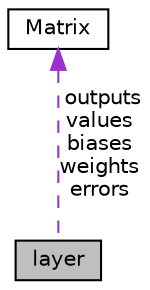 digraph "layer"
{
 // LATEX_PDF_SIZE
  edge [fontname="Helvetica",fontsize="10",labelfontname="Helvetica",labelfontsize="10"];
  node [fontname="Helvetica",fontsize="10",shape=record];
  Node1 [label="layer",height=0.2,width=0.4,color="black", fillcolor="grey75", style="filled", fontcolor="black",tooltip=" "];
  Node2 -> Node1 [dir="back",color="darkorchid3",fontsize="10",style="dashed",label=" outputs\nvalues\nbiases\nweights\nerrors" ,fontname="Helvetica"];
  Node2 [label="Matrix",height=0.2,width=0.4,color="black", fillcolor="white", style="filled",URL="$struct_matrix.html",tooltip="matrix structure"];
}
